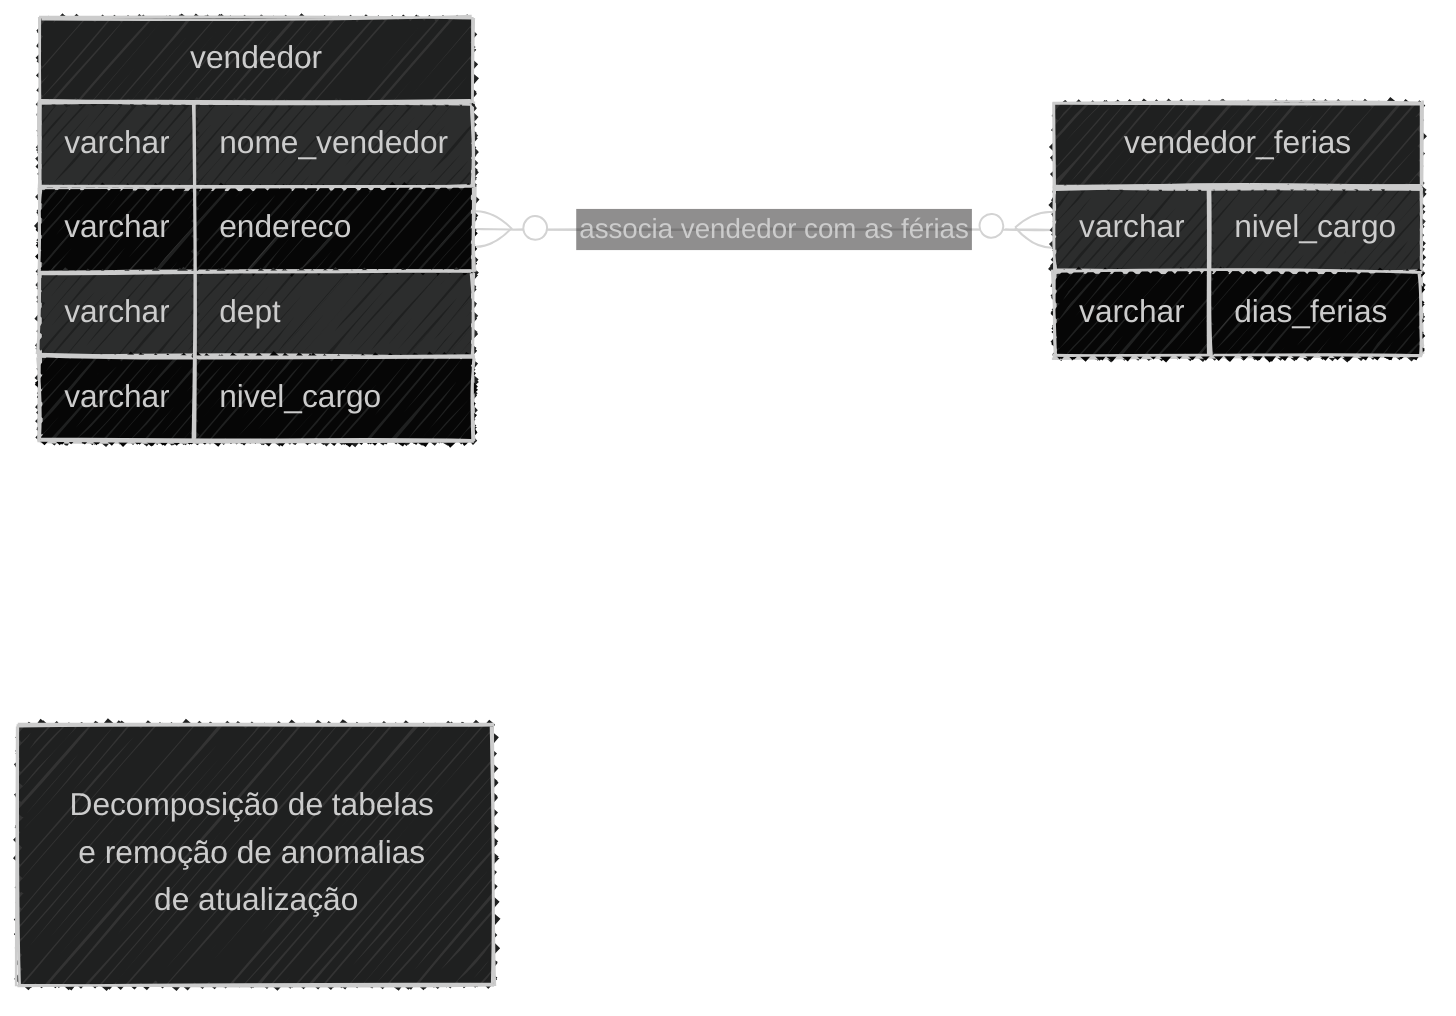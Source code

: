 ---
config:
    title: Normalização de tabelas SQL
    theme: dark
    look: handDrawn
---

erDiagram 
    direction LR

    vendedor {
        varchar nome_vendedor
        varchar endereco
        varchar dept
        varchar nivel_cargo
    }
    vendedor_ferias {
        varchar nivel_cargo
        varchar dias_ferias
    }

vendedor }o--o{ vendedor_ferias : "associa vendedor com as férias"

"Decomposição de tabelas e remoção de anomalias de atualização"